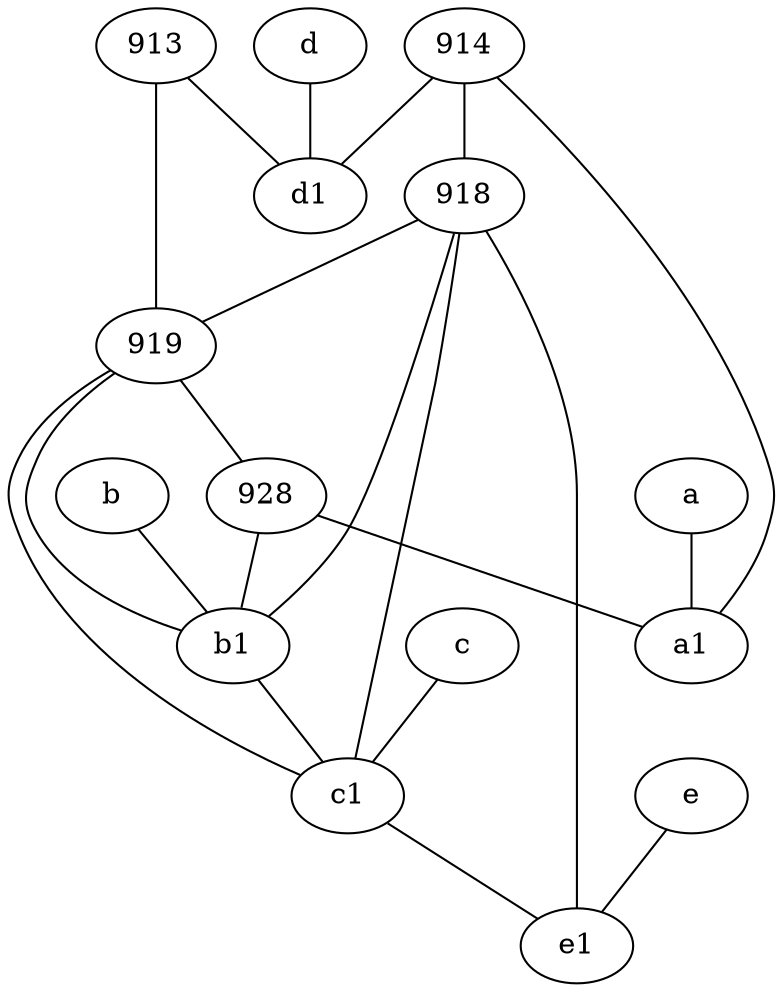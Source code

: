 graph {
	node [labelfontsize=50]
	914 [labelfontsize=50]
	919 [labelfontsize=50]
	b [labelfontsize=50 pos="10,4!"]
	c [labelfontsize=50 pos="4.5,2!"]
	d1 [labelfontsize=50 pos="3,5!"]
	a [labelfontsize=50 pos="8,2!"]
	918 [labelfontsize=50]
	d [labelfontsize=50 pos="2,5!"]
	c1 [labelfontsize=50 pos="4.5,3!"]
	928 [labelfontsize=50]
	e1 [labelfontsize=50 pos="7,7!"]
	a1 [labelfontsize=50 pos="8,3!"]
	b1 [labelfontsize=50 pos="9,4!"]
	913 [labelfontsize=50]
	e [labelfontsize=50 pos="7,9!"]
	928 -- b1
	914 -- a1
	928 -- a1
	918 -- e1
	c -- c1
	b1 -- c1
	913 -- 919
	914 -- 918
	918 -- 919
	c1 -- e1
	918 -- b1
	e -- e1
	918 -- c1
	913 -- d1
	914 -- d1
	919 -- c1
	b -- b1
	919 -- b1
	919 -- 928
	a -- a1
	d -- d1
}
